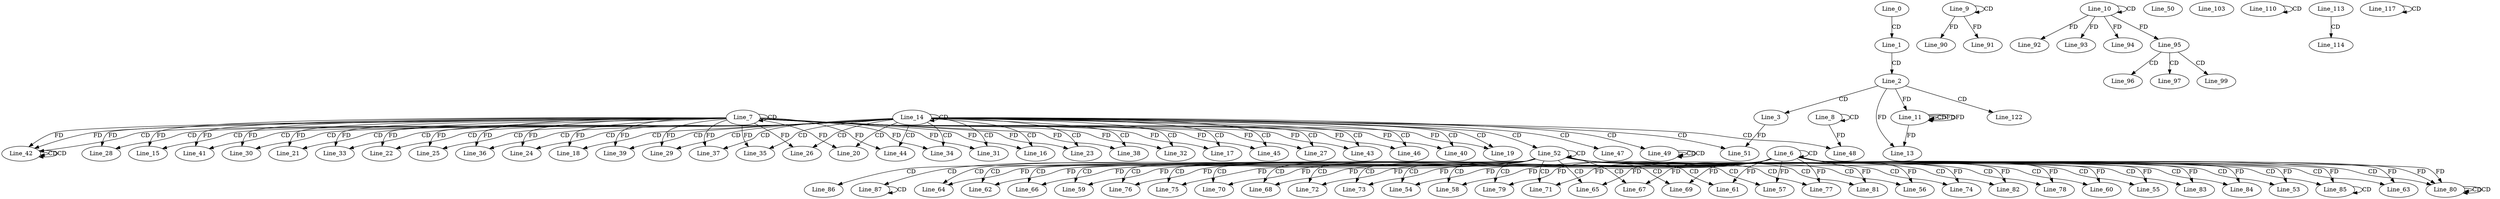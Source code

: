 digraph G {
  Line_0;
  Line_1;
  Line_2;
  Line_3;
  Line_6;
  Line_6;
  Line_7;
  Line_7;
  Line_8;
  Line_8;
  Line_9;
  Line_9;
  Line_10;
  Line_10;
  Line_11;
  Line_11;
  Line_11;
  Line_11;
  Line_13;
  Line_14;
  Line_14;
  Line_15;
  Line_16;
  Line_17;
  Line_18;
  Line_19;
  Line_20;
  Line_21;
  Line_22;
  Line_23;
  Line_24;
  Line_25;
  Line_26;
  Line_27;
  Line_28;
  Line_29;
  Line_30;
  Line_31;
  Line_32;
  Line_33;
  Line_34;
  Line_35;
  Line_36;
  Line_37;
  Line_38;
  Line_39;
  Line_40;
  Line_41;
  Line_42;
  Line_42;
  Line_42;
  Line_43;
  Line_44;
  Line_45;
  Line_46;
  Line_47;
  Line_48;
  Line_49;
  Line_49;
  Line_49;
  Line_50;
  Line_51;
  Line_52;
  Line_52;
  Line_53;
  Line_54;
  Line_55;
  Line_56;
  Line_57;
  Line_58;
  Line_59;
  Line_60;
  Line_61;
  Line_62;
  Line_63;
  Line_64;
  Line_65;
  Line_66;
  Line_67;
  Line_68;
  Line_69;
  Line_70;
  Line_71;
  Line_72;
  Line_73;
  Line_74;
  Line_75;
  Line_76;
  Line_77;
  Line_78;
  Line_79;
  Line_80;
  Line_80;
  Line_80;
  Line_81;
  Line_82;
  Line_83;
  Line_84;
  Line_85;
  Line_85;
  Line_85;
  Line_86;
  Line_87;
  Line_87;
  Line_90;
  Line_91;
  Line_92;
  Line_93;
  Line_94;
  Line_95;
  Line_95;
  Line_96;
  Line_97;
  Line_99;
  Line_103;
  Line_110;
  Line_110;
  Line_113;
  Line_114;
  Line_117;
  Line_117;
  Line_122;
  Line_0 -> Line_1 [ label="CD" ];
  Line_1 -> Line_2 [ label="CD" ];
  Line_2 -> Line_3 [ label="CD" ];
  Line_6 -> Line_6 [ label="CD" ];
  Line_7 -> Line_7 [ label="CD" ];
  Line_8 -> Line_8 [ label="CD" ];
  Line_9 -> Line_9 [ label="CD" ];
  Line_10 -> Line_10 [ label="CD" ];
  Line_11 -> Line_11 [ label="CD" ];
  Line_2 -> Line_11 [ label="FD" ];
  Line_11 -> Line_11 [ label="FD" ];
  Line_2 -> Line_13 [ label="FD" ];
  Line_11 -> Line_13 [ label="FD" ];
  Line_14 -> Line_14 [ label="CD" ];
  Line_14 -> Line_15 [ label="CD" ];
  Line_7 -> Line_15 [ label="FD" ];
  Line_14 -> Line_16 [ label="CD" ];
  Line_7 -> Line_16 [ label="FD" ];
  Line_14 -> Line_17 [ label="CD" ];
  Line_7 -> Line_17 [ label="FD" ];
  Line_14 -> Line_18 [ label="CD" ];
  Line_7 -> Line_18 [ label="FD" ];
  Line_14 -> Line_19 [ label="CD" ];
  Line_7 -> Line_19 [ label="FD" ];
  Line_14 -> Line_20 [ label="CD" ];
  Line_7 -> Line_20 [ label="FD" ];
  Line_14 -> Line_21 [ label="CD" ];
  Line_7 -> Line_21 [ label="FD" ];
  Line_14 -> Line_22 [ label="CD" ];
  Line_7 -> Line_22 [ label="FD" ];
  Line_14 -> Line_23 [ label="CD" ];
  Line_7 -> Line_23 [ label="FD" ];
  Line_14 -> Line_24 [ label="CD" ];
  Line_7 -> Line_24 [ label="FD" ];
  Line_14 -> Line_25 [ label="CD" ];
  Line_7 -> Line_25 [ label="FD" ];
  Line_14 -> Line_26 [ label="CD" ];
  Line_7 -> Line_26 [ label="FD" ];
  Line_14 -> Line_27 [ label="CD" ];
  Line_7 -> Line_27 [ label="FD" ];
  Line_14 -> Line_28 [ label="CD" ];
  Line_7 -> Line_28 [ label="FD" ];
  Line_14 -> Line_29 [ label="CD" ];
  Line_7 -> Line_29 [ label="FD" ];
  Line_14 -> Line_30 [ label="CD" ];
  Line_7 -> Line_30 [ label="FD" ];
  Line_14 -> Line_31 [ label="CD" ];
  Line_7 -> Line_31 [ label="FD" ];
  Line_14 -> Line_32 [ label="CD" ];
  Line_7 -> Line_32 [ label="FD" ];
  Line_14 -> Line_33 [ label="CD" ];
  Line_7 -> Line_33 [ label="FD" ];
  Line_14 -> Line_34 [ label="CD" ];
  Line_7 -> Line_34 [ label="FD" ];
  Line_14 -> Line_35 [ label="CD" ];
  Line_7 -> Line_35 [ label="FD" ];
  Line_14 -> Line_36 [ label="CD" ];
  Line_7 -> Line_36 [ label="FD" ];
  Line_14 -> Line_37 [ label="CD" ];
  Line_7 -> Line_37 [ label="FD" ];
  Line_14 -> Line_38 [ label="CD" ];
  Line_7 -> Line_38 [ label="FD" ];
  Line_14 -> Line_39 [ label="CD" ];
  Line_7 -> Line_39 [ label="FD" ];
  Line_14 -> Line_40 [ label="CD" ];
  Line_7 -> Line_40 [ label="FD" ];
  Line_14 -> Line_41 [ label="CD" ];
  Line_7 -> Line_41 [ label="FD" ];
  Line_14 -> Line_42 [ label="CD" ];
  Line_42 -> Line_42 [ label="CD" ];
  Line_7 -> Line_42 [ label="FD" ];
  Line_42 -> Line_42 [ label="CD" ];
  Line_7 -> Line_42 [ label="FD" ];
  Line_14 -> Line_43 [ label="CD" ];
  Line_7 -> Line_43 [ label="FD" ];
  Line_14 -> Line_44 [ label="CD" ];
  Line_7 -> Line_44 [ label="FD" ];
  Line_14 -> Line_45 [ label="CD" ];
  Line_7 -> Line_45 [ label="FD" ];
  Line_14 -> Line_46 [ label="CD" ];
  Line_7 -> Line_46 [ label="FD" ];
  Line_14 -> Line_47 [ label="CD" ];
  Line_14 -> Line_48 [ label="CD" ];
  Line_8 -> Line_48 [ label="FD" ];
  Line_14 -> Line_49 [ label="CD" ];
  Line_49 -> Line_49 [ label="CD" ];
  Line_49 -> Line_49 [ label="CD" ];
  Line_14 -> Line_51 [ label="CD" ];
  Line_3 -> Line_51 [ label="FD" ];
  Line_14 -> Line_52 [ label="CD" ];
  Line_52 -> Line_52 [ label="CD" ];
  Line_52 -> Line_53 [ label="CD" ];
  Line_6 -> Line_53 [ label="FD" ];
  Line_52 -> Line_54 [ label="CD" ];
  Line_6 -> Line_54 [ label="FD" ];
  Line_52 -> Line_55 [ label="CD" ];
  Line_6 -> Line_55 [ label="FD" ];
  Line_52 -> Line_56 [ label="CD" ];
  Line_6 -> Line_56 [ label="FD" ];
  Line_52 -> Line_57 [ label="CD" ];
  Line_6 -> Line_57 [ label="FD" ];
  Line_52 -> Line_58 [ label="CD" ];
  Line_6 -> Line_58 [ label="FD" ];
  Line_52 -> Line_59 [ label="CD" ];
  Line_6 -> Line_59 [ label="FD" ];
  Line_52 -> Line_60 [ label="CD" ];
  Line_6 -> Line_60 [ label="FD" ];
  Line_52 -> Line_61 [ label="CD" ];
  Line_6 -> Line_61 [ label="FD" ];
  Line_52 -> Line_62 [ label="CD" ];
  Line_6 -> Line_62 [ label="FD" ];
  Line_52 -> Line_63 [ label="CD" ];
  Line_6 -> Line_63 [ label="FD" ];
  Line_52 -> Line_64 [ label="CD" ];
  Line_6 -> Line_64 [ label="FD" ];
  Line_52 -> Line_65 [ label="CD" ];
  Line_6 -> Line_65 [ label="FD" ];
  Line_52 -> Line_66 [ label="CD" ];
  Line_6 -> Line_66 [ label="FD" ];
  Line_52 -> Line_67 [ label="CD" ];
  Line_6 -> Line_67 [ label="FD" ];
  Line_52 -> Line_68 [ label="CD" ];
  Line_6 -> Line_68 [ label="FD" ];
  Line_52 -> Line_69 [ label="CD" ];
  Line_6 -> Line_69 [ label="FD" ];
  Line_52 -> Line_70 [ label="CD" ];
  Line_6 -> Line_70 [ label="FD" ];
  Line_52 -> Line_71 [ label="CD" ];
  Line_6 -> Line_71 [ label="FD" ];
  Line_52 -> Line_72 [ label="CD" ];
  Line_6 -> Line_72 [ label="FD" ];
  Line_52 -> Line_73 [ label="CD" ];
  Line_6 -> Line_73 [ label="FD" ];
  Line_52 -> Line_74 [ label="CD" ];
  Line_6 -> Line_74 [ label="FD" ];
  Line_52 -> Line_75 [ label="CD" ];
  Line_6 -> Line_75 [ label="FD" ];
  Line_52 -> Line_76 [ label="CD" ];
  Line_6 -> Line_76 [ label="FD" ];
  Line_52 -> Line_77 [ label="CD" ];
  Line_6 -> Line_77 [ label="FD" ];
  Line_52 -> Line_78 [ label="CD" ];
  Line_6 -> Line_78 [ label="FD" ];
  Line_52 -> Line_79 [ label="CD" ];
  Line_6 -> Line_79 [ label="FD" ];
  Line_52 -> Line_80 [ label="CD" ];
  Line_80 -> Line_80 [ label="CD" ];
  Line_6 -> Line_80 [ label="FD" ];
  Line_80 -> Line_80 [ label="CD" ];
  Line_6 -> Line_80 [ label="FD" ];
  Line_52 -> Line_81 [ label="CD" ];
  Line_6 -> Line_81 [ label="FD" ];
  Line_52 -> Line_82 [ label="CD" ];
  Line_6 -> Line_82 [ label="FD" ];
  Line_52 -> Line_83 [ label="CD" ];
  Line_6 -> Line_83 [ label="FD" ];
  Line_52 -> Line_84 [ label="CD" ];
  Line_6 -> Line_84 [ label="FD" ];
  Line_52 -> Line_85 [ label="CD" ];
  Line_6 -> Line_85 [ label="FD" ];
  Line_85 -> Line_85 [ label="CD" ];
  Line_52 -> Line_86 [ label="CD" ];
  Line_52 -> Line_87 [ label="CD" ];
  Line_87 -> Line_87 [ label="CD" ];
  Line_9 -> Line_90 [ label="FD" ];
  Line_9 -> Line_91 [ label="FD" ];
  Line_10 -> Line_92 [ label="FD" ];
  Line_10 -> Line_93 [ label="FD" ];
  Line_10 -> Line_94 [ label="FD" ];
  Line_10 -> Line_95 [ label="FD" ];
  Line_95 -> Line_96 [ label="CD" ];
  Line_95 -> Line_97 [ label="CD" ];
  Line_95 -> Line_99 [ label="CD" ];
  Line_110 -> Line_110 [ label="CD" ];
  Line_113 -> Line_114 [ label="CD" ];
  Line_117 -> Line_117 [ label="CD" ];
  Line_2 -> Line_122 [ label="CD" ];
  Line_11 -> Line_11 [ label="FD" ];
}
